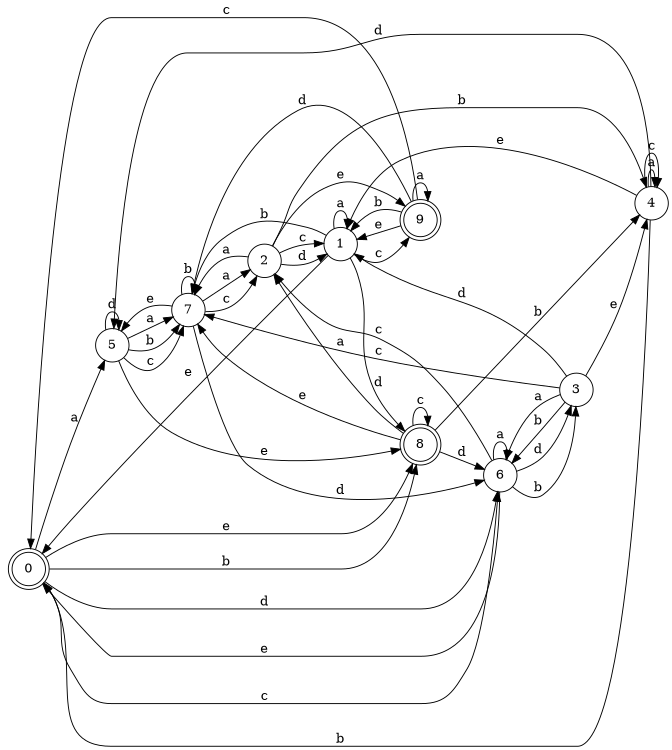 digraph n8_8 {
__start0 [label="" shape="none"];

rankdir=LR;
size="8,5";

s0 [style="rounded,filled", color="black", fillcolor="white" shape="doublecircle", label="0"];
s1 [style="filled", color="black", fillcolor="white" shape="circle", label="1"];
s2 [style="filled", color="black", fillcolor="white" shape="circle", label="2"];
s3 [style="filled", color="black", fillcolor="white" shape="circle", label="3"];
s4 [style="filled", color="black", fillcolor="white" shape="circle", label="4"];
s5 [style="filled", color="black", fillcolor="white" shape="circle", label="5"];
s6 [style="filled", color="black", fillcolor="white" shape="circle", label="6"];
s7 [style="filled", color="black", fillcolor="white" shape="circle", label="7"];
s8 [style="rounded,filled", color="black", fillcolor="white" shape="doublecircle", label="8"];
s9 [style="rounded,filled", color="black", fillcolor="white" shape="doublecircle", label="9"];
s0 -> s5 [label="a"];
s0 -> s8 [label="b"];
s0 -> s6 [label="c"];
s0 -> s6 [label="d"];
s0 -> s8 [label="e"];
s1 -> s1 [label="a"];
s1 -> s7 [label="b"];
s1 -> s9 [label="c"];
s1 -> s8 [label="d"];
s1 -> s0 [label="e"];
s2 -> s7 [label="a"];
s2 -> s4 [label="b"];
s2 -> s1 [label="c"];
s2 -> s1 [label="d"];
s2 -> s9 [label="e"];
s3 -> s6 [label="a"];
s3 -> s6 [label="b"];
s3 -> s7 [label="c"];
s3 -> s1 [label="d"];
s3 -> s4 [label="e"];
s4 -> s4 [label="a"];
s4 -> s0 [label="b"];
s4 -> s4 [label="c"];
s4 -> s5 [label="d"];
s4 -> s1 [label="e"];
s5 -> s7 [label="a"];
s5 -> s7 [label="b"];
s5 -> s7 [label="c"];
s5 -> s5 [label="d"];
s5 -> s8 [label="e"];
s6 -> s6 [label="a"];
s6 -> s3 [label="b"];
s6 -> s2 [label="c"];
s6 -> s3 [label="d"];
s6 -> s0 [label="e"];
s7 -> s2 [label="a"];
s7 -> s7 [label="b"];
s7 -> s2 [label="c"];
s7 -> s6 [label="d"];
s7 -> s5 [label="e"];
s8 -> s2 [label="a"];
s8 -> s4 [label="b"];
s8 -> s8 [label="c"];
s8 -> s6 [label="d"];
s8 -> s7 [label="e"];
s9 -> s9 [label="a"];
s9 -> s1 [label="b"];
s9 -> s0 [label="c"];
s9 -> s7 [label="d"];
s9 -> s1 [label="e"];

}